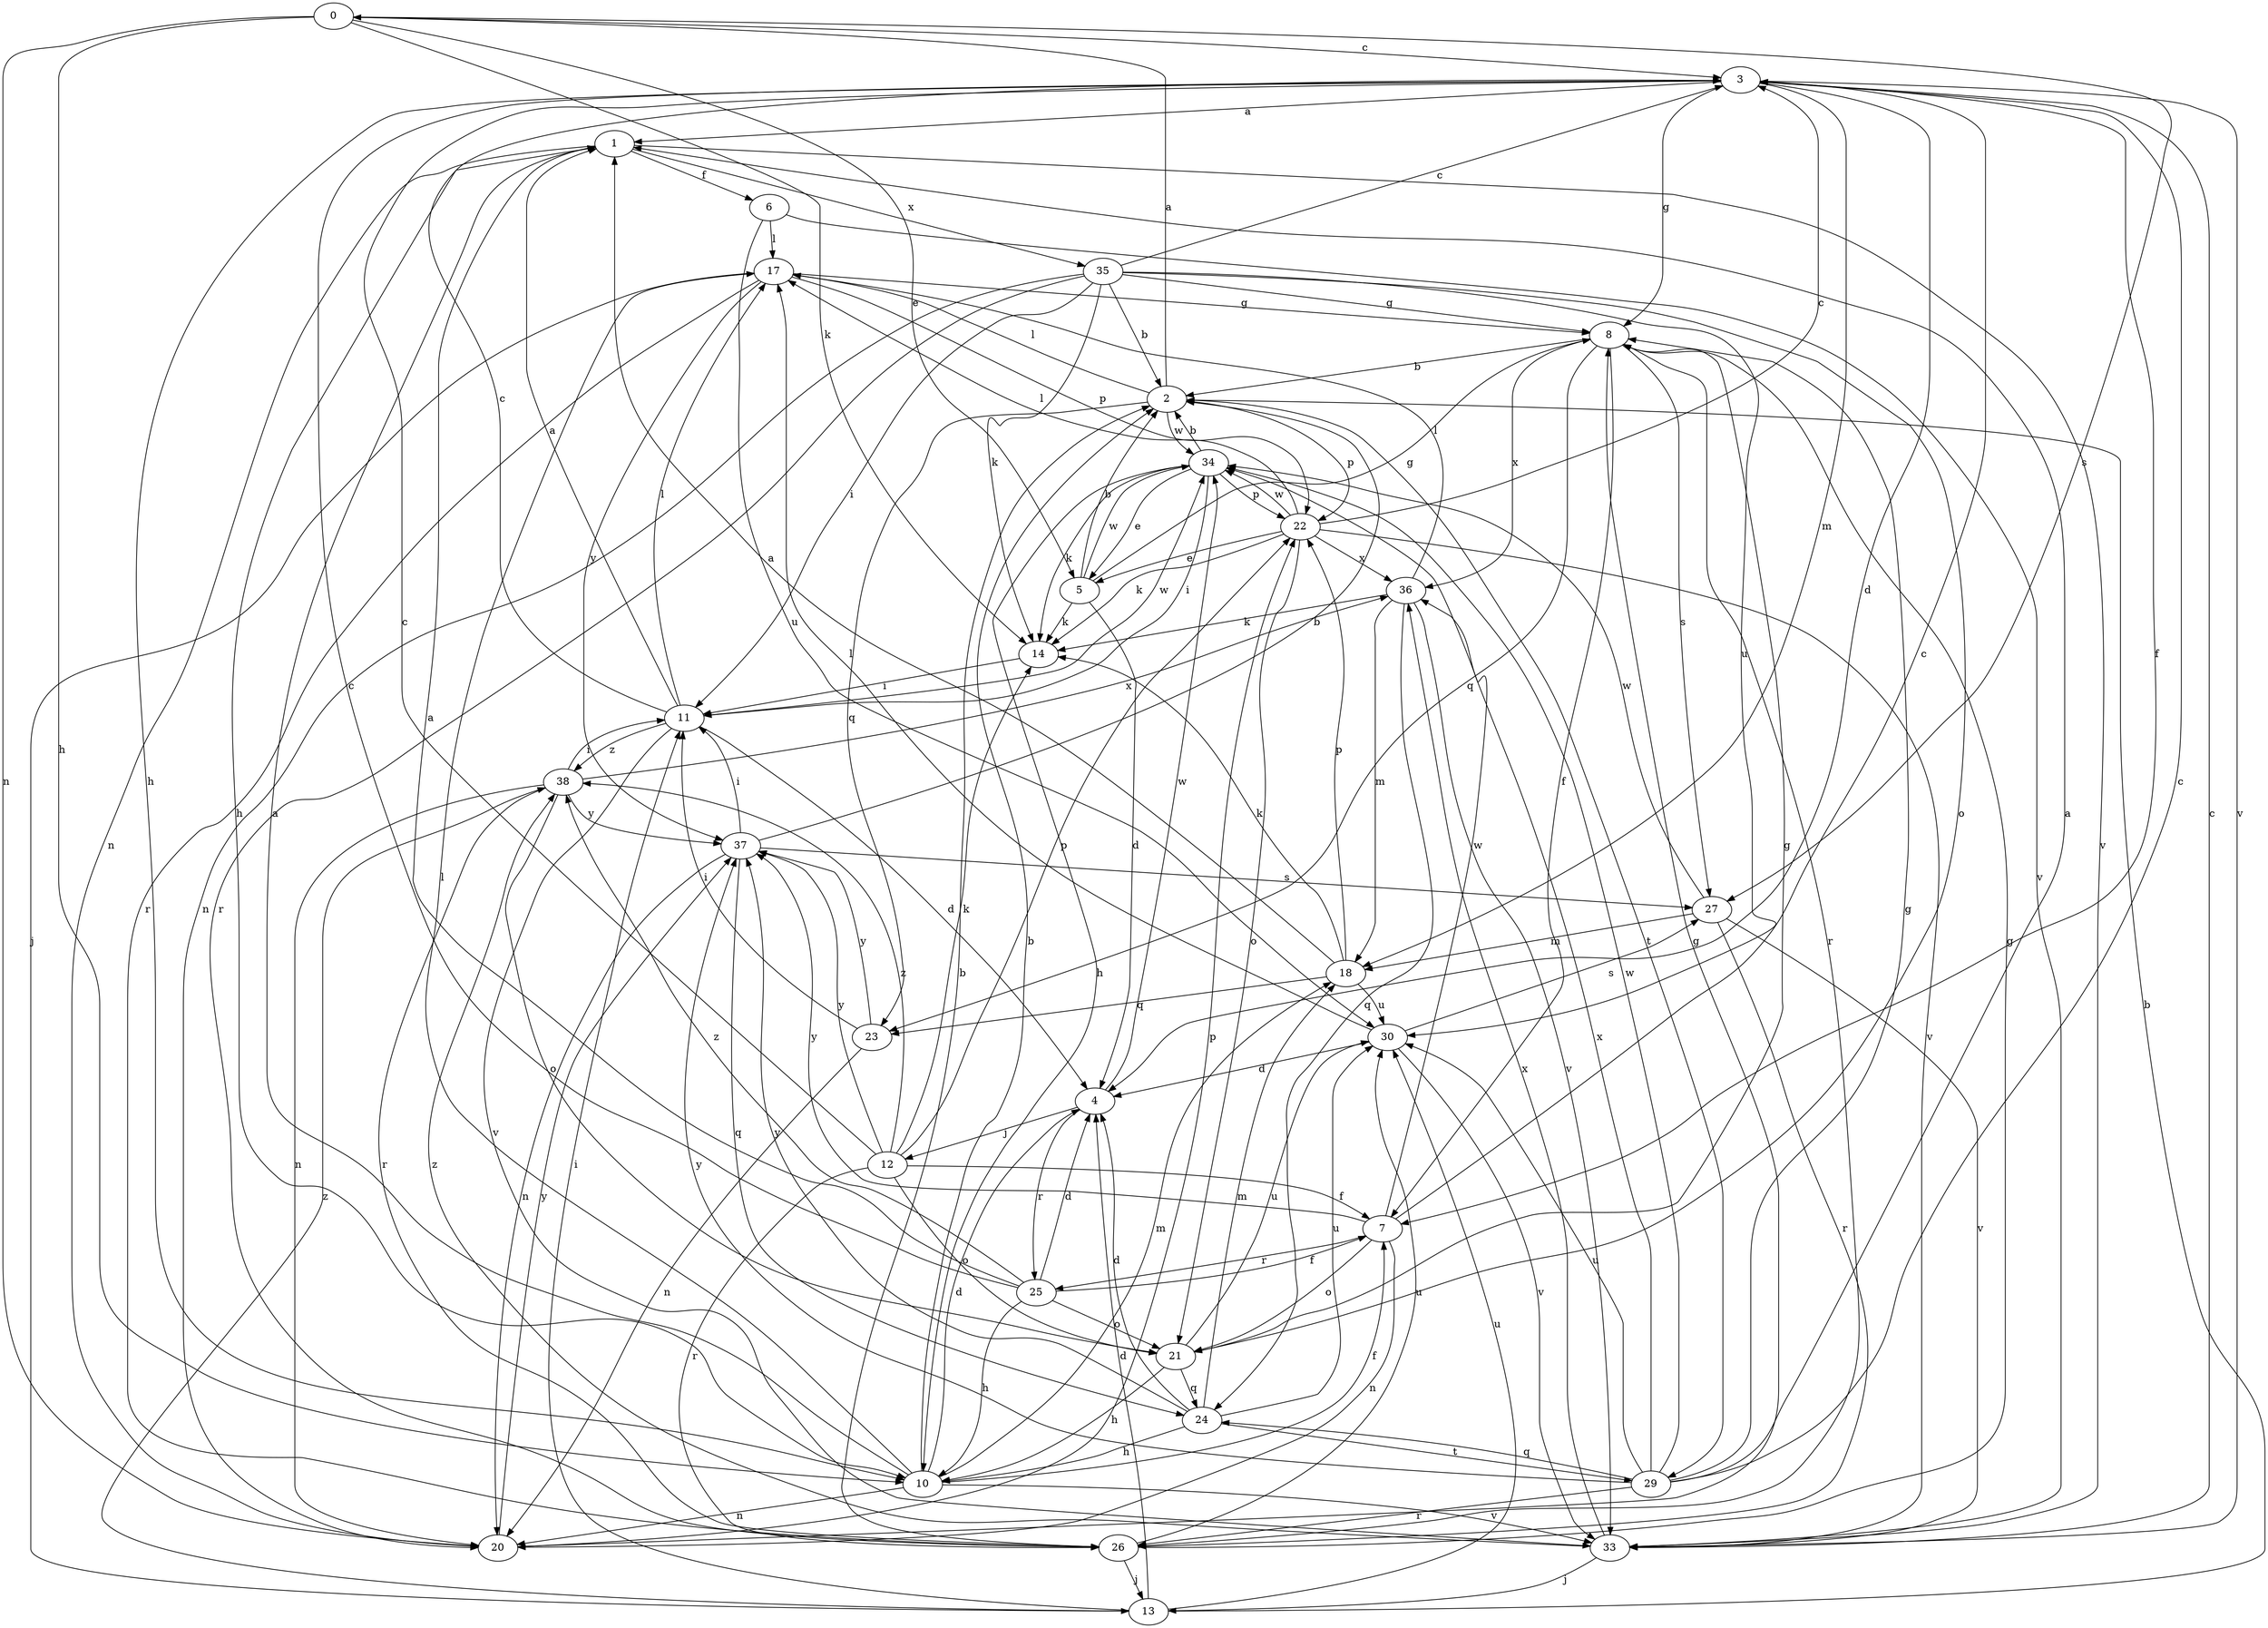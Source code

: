 strict digraph  {
0;
1;
2;
3;
4;
5;
6;
7;
8;
10;
11;
12;
13;
14;
17;
18;
20;
21;
22;
23;
24;
25;
26;
27;
29;
30;
33;
34;
35;
36;
37;
38;
0 -> 3  [label=c];
0 -> 5  [label=e];
0 -> 10  [label=h];
0 -> 14  [label=k];
0 -> 20  [label=n];
0 -> 27  [label=s];
1 -> 6  [label=f];
1 -> 10  [label=h];
1 -> 20  [label=n];
1 -> 33  [label=v];
1 -> 35  [label=x];
2 -> 0  [label=a];
2 -> 17  [label=l];
2 -> 22  [label=p];
2 -> 23  [label=q];
2 -> 29  [label=t];
2 -> 34  [label=w];
3 -> 1  [label=a];
3 -> 4  [label=d];
3 -> 7  [label=f];
3 -> 8  [label=g];
3 -> 10  [label=h];
3 -> 18  [label=m];
3 -> 33  [label=v];
4 -> 12  [label=j];
4 -> 25  [label=r];
4 -> 34  [label=w];
5 -> 2  [label=b];
5 -> 4  [label=d];
5 -> 8  [label=g];
5 -> 14  [label=k];
5 -> 34  [label=w];
6 -> 17  [label=l];
6 -> 30  [label=u];
6 -> 33  [label=v];
7 -> 3  [label=c];
7 -> 20  [label=n];
7 -> 21  [label=o];
7 -> 25  [label=r];
7 -> 34  [label=w];
7 -> 37  [label=y];
8 -> 2  [label=b];
8 -> 7  [label=f];
8 -> 23  [label=q];
8 -> 26  [label=r];
8 -> 27  [label=s];
8 -> 36  [label=x];
10 -> 1  [label=a];
10 -> 2  [label=b];
10 -> 4  [label=d];
10 -> 7  [label=f];
10 -> 17  [label=l];
10 -> 18  [label=m];
10 -> 20  [label=n];
10 -> 33  [label=v];
11 -> 1  [label=a];
11 -> 3  [label=c];
11 -> 4  [label=d];
11 -> 17  [label=l];
11 -> 33  [label=v];
11 -> 34  [label=w];
11 -> 38  [label=z];
12 -> 3  [label=c];
12 -> 7  [label=f];
12 -> 14  [label=k];
12 -> 21  [label=o];
12 -> 22  [label=p];
12 -> 26  [label=r];
12 -> 37  [label=y];
12 -> 38  [label=z];
13 -> 2  [label=b];
13 -> 4  [label=d];
13 -> 11  [label=i];
13 -> 30  [label=u];
13 -> 38  [label=z];
14 -> 11  [label=i];
17 -> 8  [label=g];
17 -> 13  [label=j];
17 -> 22  [label=p];
17 -> 26  [label=r];
17 -> 37  [label=y];
18 -> 1  [label=a];
18 -> 14  [label=k];
18 -> 22  [label=p];
18 -> 23  [label=q];
18 -> 30  [label=u];
20 -> 8  [label=g];
20 -> 22  [label=p];
20 -> 37  [label=y];
21 -> 8  [label=g];
21 -> 10  [label=h];
21 -> 24  [label=q];
21 -> 30  [label=u];
22 -> 3  [label=c];
22 -> 5  [label=e];
22 -> 14  [label=k];
22 -> 17  [label=l];
22 -> 21  [label=o];
22 -> 33  [label=v];
22 -> 34  [label=w];
22 -> 36  [label=x];
23 -> 11  [label=i];
23 -> 20  [label=n];
23 -> 37  [label=y];
24 -> 4  [label=d];
24 -> 10  [label=h];
24 -> 18  [label=m];
24 -> 29  [label=t];
24 -> 30  [label=u];
24 -> 37  [label=y];
25 -> 1  [label=a];
25 -> 3  [label=c];
25 -> 4  [label=d];
25 -> 7  [label=f];
25 -> 10  [label=h];
25 -> 21  [label=o];
25 -> 38  [label=z];
26 -> 2  [label=b];
26 -> 8  [label=g];
26 -> 13  [label=j];
26 -> 30  [label=u];
27 -> 18  [label=m];
27 -> 26  [label=r];
27 -> 33  [label=v];
27 -> 34  [label=w];
29 -> 1  [label=a];
29 -> 3  [label=c];
29 -> 8  [label=g];
29 -> 24  [label=q];
29 -> 26  [label=r];
29 -> 30  [label=u];
29 -> 34  [label=w];
29 -> 36  [label=x];
29 -> 37  [label=y];
30 -> 4  [label=d];
30 -> 17  [label=l];
30 -> 27  [label=s];
30 -> 33  [label=v];
33 -> 3  [label=c];
33 -> 13  [label=j];
33 -> 36  [label=x];
33 -> 38  [label=z];
34 -> 2  [label=b];
34 -> 5  [label=e];
34 -> 10  [label=h];
34 -> 11  [label=i];
34 -> 14  [label=k];
34 -> 22  [label=p];
35 -> 2  [label=b];
35 -> 3  [label=c];
35 -> 8  [label=g];
35 -> 11  [label=i];
35 -> 14  [label=k];
35 -> 20  [label=n];
35 -> 21  [label=o];
35 -> 26  [label=r];
35 -> 30  [label=u];
36 -> 14  [label=k];
36 -> 17  [label=l];
36 -> 18  [label=m];
36 -> 24  [label=q];
36 -> 33  [label=v];
37 -> 2  [label=b];
37 -> 11  [label=i];
37 -> 20  [label=n];
37 -> 24  [label=q];
37 -> 27  [label=s];
38 -> 11  [label=i];
38 -> 20  [label=n];
38 -> 21  [label=o];
38 -> 26  [label=r];
38 -> 36  [label=x];
38 -> 37  [label=y];
}
